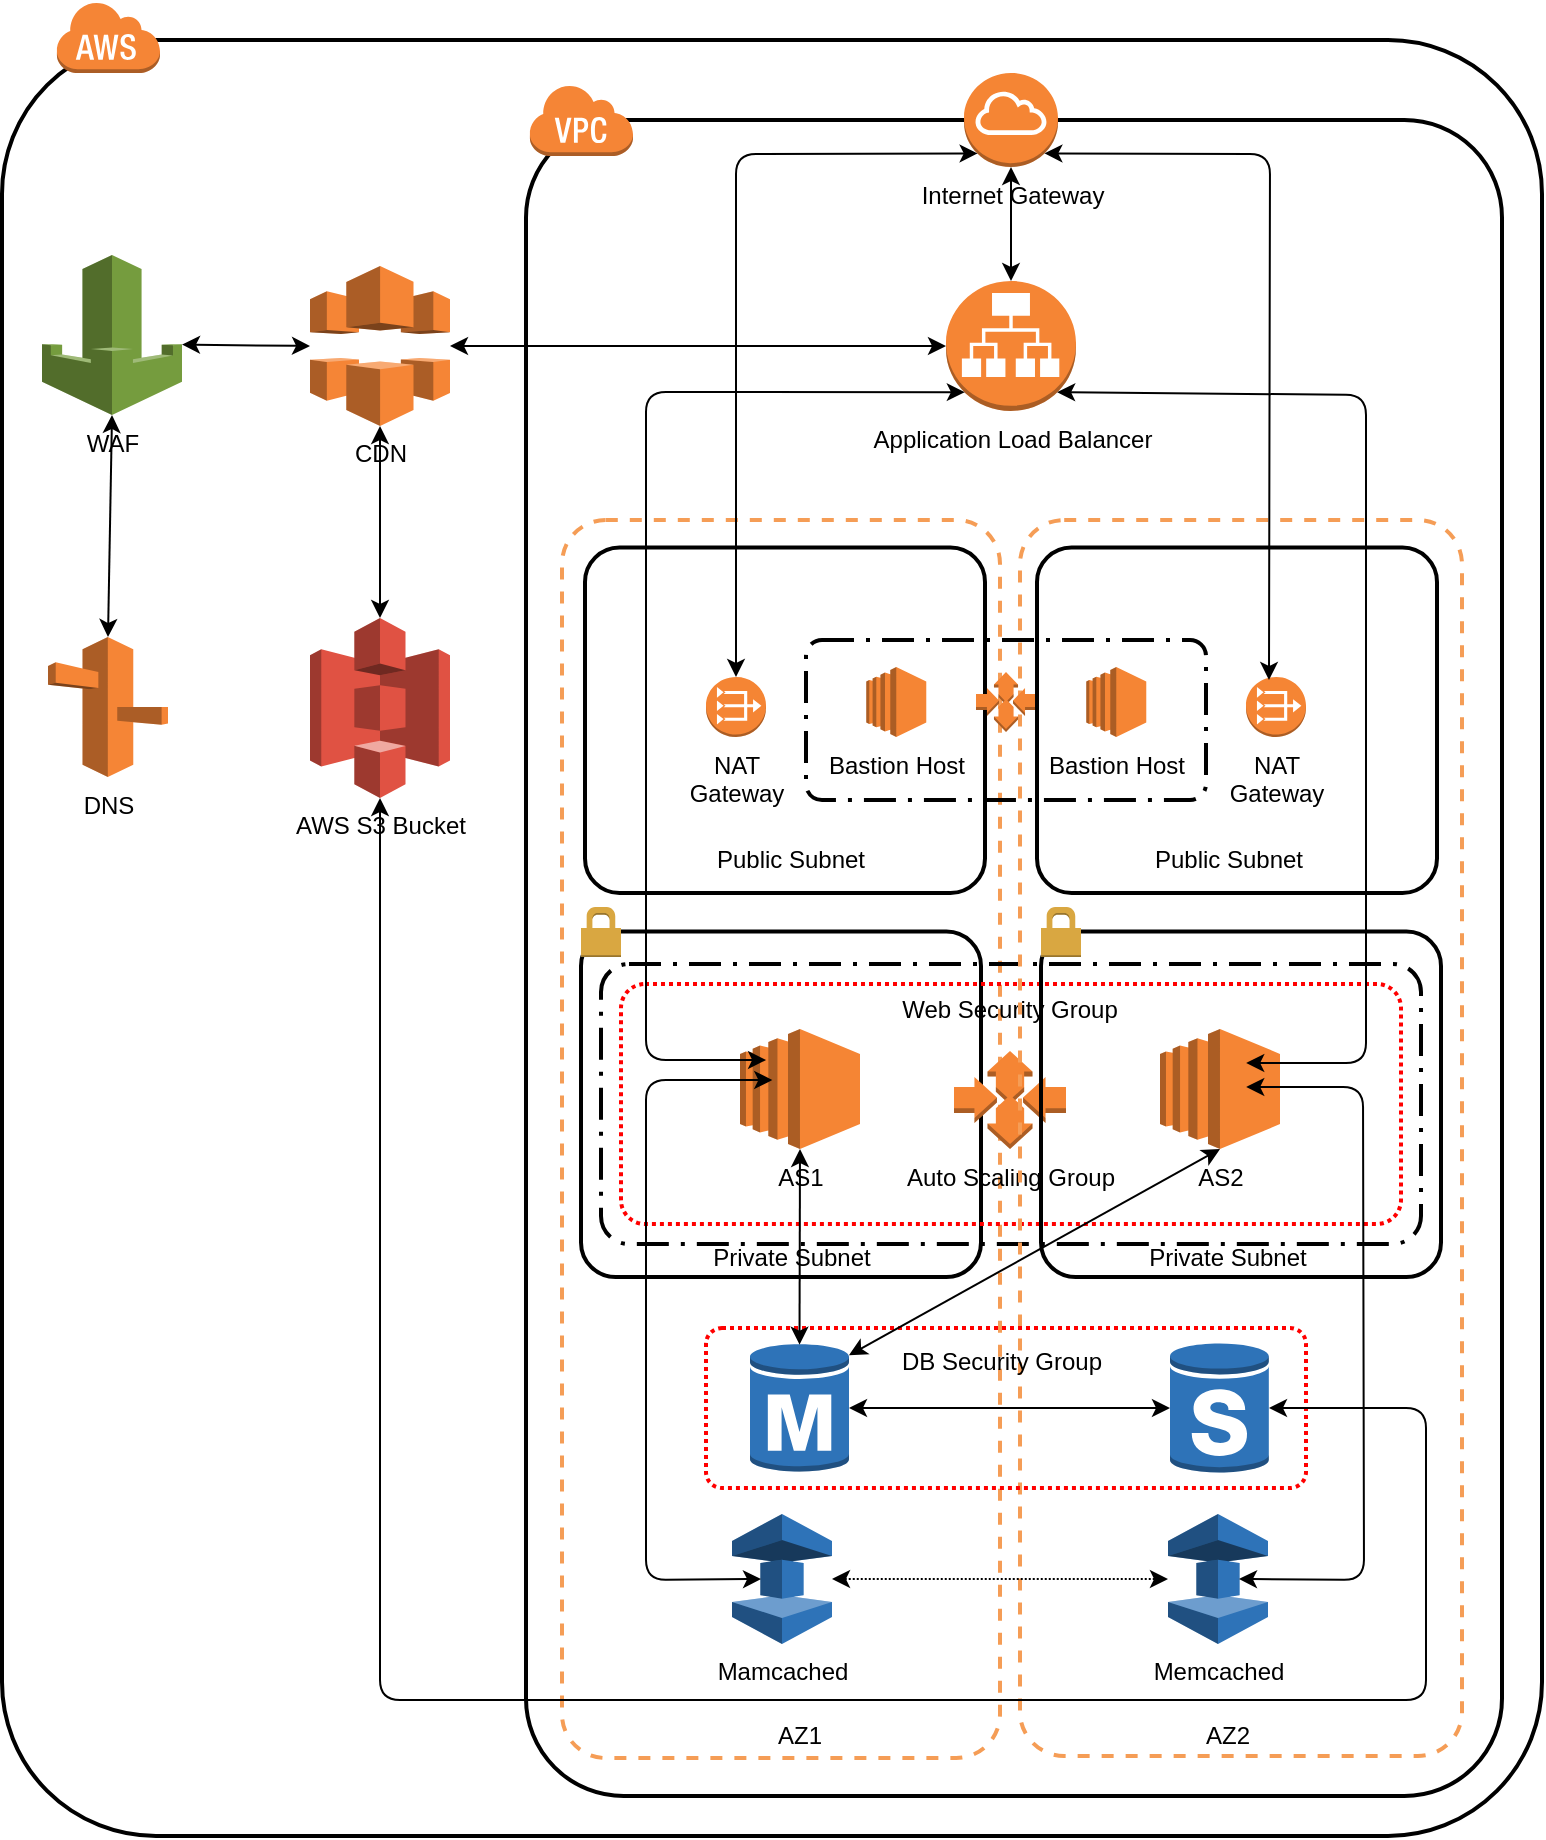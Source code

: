 <mxfile version="12.2.0" type="github" pages="1">
  <diagram id="5Zbl6CHWXgQttE_M9LcY" name="Initial Design">
    <mxGraphModel dx="971" dy="566" grid="1" gridSize="10" guides="1" tooltips="1" connect="1" arrows="1" fold="1" page="1" pageScale="1" pageWidth="827" pageHeight="1169" math="0" shadow="0">
      <root>
        <mxCell id="0"/>
        <mxCell id="1" parent="0"/>
        <mxCell id="sBRferpNnGwIkUoQVEfU-28" value="" style="rounded=1;arcSize=10;dashed=0;strokeColor=#000000;fillColor=none;gradientColor=none;strokeWidth=2;dashPattern=1 1;" vertex="1" parent="1">
          <mxGeometry x="319.5" y="463.773" width="200" height="172.727" as="geometry"/>
        </mxCell>
        <mxCell id="9e1VEklYufHi8k3glotA-36" value="" style="rounded=1;arcSize=10;dashed=0;strokeColor=#000000;fillColor=none;gradientColor=none;strokeWidth=2;dashPattern=1 1;" parent="1" vertex="1">
          <mxGeometry x="28" y="210" width="770" height="898" as="geometry"/>
        </mxCell>
        <mxCell id="9e1VEklYufHi8k3glotA-30" value="" style="rounded=1;arcSize=10;dashed=0;strokeColor=#000000;fillColor=none;gradientColor=none;strokeWidth=2;dashPattern=1 1;" parent="1" vertex="1">
          <mxGeometry x="290" y="250" width="488" height="838" as="geometry"/>
        </mxCell>
        <mxCell id="57lxgci6vz3q_mzFb29b-6" value="" style="rounded=1;arcSize=10;dashed=1;strokeColor=#F59D56;fillColor=none;gradientColor=none;strokeWidth=2;" parent="1" vertex="1">
          <mxGeometry x="308" y="450" width="219" height="619" as="geometry"/>
        </mxCell>
        <mxCell id="9e1VEklYufHi8k3glotA-11" value="" style="group" parent="1" vertex="1" connectable="0">
          <mxGeometry x="317.5" y="638.5" width="420" height="190" as="geometry"/>
        </mxCell>
        <mxCell id="9e1VEklYufHi8k3glotA-7" value="" style="rounded=1;arcSize=10;dashed=0;strokeColor=#000000;fillColor=none;gradientColor=none;strokeWidth=2;dashPattern=1 1;" parent="9e1VEklYufHi8k3glotA-11" vertex="1">
          <mxGeometry y="17.273" width="200" height="172.727" as="geometry"/>
        </mxCell>
        <mxCell id="9e1VEklYufHi8k3glotA-19" value="Private Subnet" style="text;html=1;strokeColor=none;fillColor=none;align=center;verticalAlign=middle;whiteSpace=wrap;rounded=0;dashed=1;dashPattern=1 1;" parent="9e1VEklYufHi8k3glotA-11" vertex="1">
          <mxGeometry x="60" y="170" width="90" height="20" as="geometry"/>
        </mxCell>
        <mxCell id="9e1VEklYufHi8k3glotA-42" value="" style="dashed=0;html=1;shape=mxgraph.aws3.permissions;fillColor=#D9A741;gradientColor=none;dashed=0;dashPattern=1 1;" parent="9e1VEklYufHi8k3glotA-11" vertex="1">
          <mxGeometry y="5" width="20" height="25" as="geometry"/>
        </mxCell>
        <mxCell id="57lxgci6vz3q_mzFb29b-4" value="AS1" style="outlineConnect=0;dashed=0;verticalLabelPosition=bottom;verticalAlign=top;align=center;html=1;shape=mxgraph.aws3.ec2;fillColor=#F58534;gradientColor=none;" parent="9e1VEklYufHi8k3glotA-11" vertex="1">
          <mxGeometry x="79.5" y="66" width="60" height="60" as="geometry"/>
        </mxCell>
        <mxCell id="57lxgci6vz3q_mzFb29b-8" value="AS2" style="outlineConnect=0;dashed=0;verticalLabelPosition=bottom;verticalAlign=top;align=center;html=1;shape=mxgraph.aws3.ec2;fillColor=#F58534;gradientColor=none;" parent="9e1VEklYufHi8k3glotA-11" vertex="1">
          <mxGeometry x="289.5" y="66" width="60" height="60" as="geometry"/>
        </mxCell>
        <mxCell id="57lxgci6vz3q_mzFb29b-15" value="" style="rounded=1;arcSize=10;dashed=1;strokeColor=#000000;fillColor=none;gradientColor=none;dashPattern=8 3 1 3;strokeWidth=2;" parent="9e1VEklYufHi8k3glotA-11" vertex="1">
          <mxGeometry x="10" y="33.5" width="410" height="140" as="geometry"/>
        </mxCell>
        <mxCell id="57lxgci6vz3q_mzFb29b-11" value="" style="rounded=1;arcSize=10;dashed=1;strokeColor=#ff0000;fillColor=none;gradientColor=none;dashPattern=1 1;strokeWidth=2;" parent="9e1VEklYufHi8k3glotA-11" vertex="1">
          <mxGeometry x="20" y="43.5" width="390" height="120" as="geometry"/>
        </mxCell>
        <mxCell id="57lxgci6vz3q_mzFb29b-16" value="Auto Scaling Group" style="outlineConnect=0;dashed=0;verticalLabelPosition=bottom;verticalAlign=top;align=center;html=1;shape=mxgraph.aws3.auto_scaling;fillColor=#F58534;gradientColor=none;dashPattern=1 1;" parent="9e1VEklYufHi8k3glotA-11" vertex="1">
          <mxGeometry x="186.5" y="77" width="56" height="49" as="geometry"/>
        </mxCell>
        <mxCell id="57lxgci6vz3q_mzFb29b-12" value="Web Security Group" style="text;html=1;strokeColor=none;fillColor=none;align=center;verticalAlign=middle;whiteSpace=wrap;rounded=0;dashed=1;dashPattern=1 1;" parent="9e1VEklYufHi8k3glotA-11" vertex="1">
          <mxGeometry x="152.5" y="46" width="124" height="20" as="geometry"/>
        </mxCell>
        <mxCell id="57lxgci6vz3q_mzFb29b-9" value="" style="rounded=1;arcSize=10;dashed=1;strokeColor=#F59D56;fillColor=none;gradientColor=none;strokeWidth=2;" parent="1" vertex="1">
          <mxGeometry x="537" y="450" width="221" height="618" as="geometry"/>
        </mxCell>
        <mxCell id="9e1VEklYufHi8k3glotA-13" value="" style="rounded=1;arcSize=10;dashed=0;strokeColor=#000000;fillColor=none;gradientColor=none;strokeWidth=2;dashPattern=1 1;" parent="1" vertex="1">
          <mxGeometry x="547.5" y="655.773" width="200" height="172.727" as="geometry"/>
        </mxCell>
        <mxCell id="57lxgci6vz3q_mzFb29b-29" value="" style="rounded=1;arcSize=10;dashed=1;strokeColor=#ff0000;fillColor=none;gradientColor=none;strokeWidth=2;dashPattern=1 1;" parent="1" vertex="1">
          <mxGeometry x="380" y="854" width="300" height="80" as="geometry"/>
        </mxCell>
        <mxCell id="57lxgci6vz3q_mzFb29b-7" value="AZ1" style="text;html=1;strokeColor=none;fillColor=none;align=center;verticalAlign=middle;whiteSpace=wrap;rounded=0;dashed=1;" parent="1" vertex="1">
          <mxGeometry x="406.5" y="1048" width="40" height="20" as="geometry"/>
        </mxCell>
        <mxCell id="57lxgci6vz3q_mzFb29b-10" value="AZ2" style="text;html=1;strokeColor=none;fillColor=none;align=center;verticalAlign=middle;whiteSpace=wrap;rounded=0;dashed=1;" parent="1" vertex="1">
          <mxGeometry x="621" y="1048" width="40" height="20" as="geometry"/>
        </mxCell>
        <mxCell id="57lxgci6vz3q_mzFb29b-19" value="Application Load Balancer" style="outlineConnect=0;dashed=0;verticalLabelPosition=bottom;verticalAlign=top;align=center;html=1;shape=mxgraph.aws3.application_load_balancer;fillColor=#F58534;gradientColor=none;dashPattern=1 1;" parent="1" vertex="1">
          <mxGeometry x="500" y="330.5" width="65" height="65" as="geometry"/>
        </mxCell>
        <mxCell id="57lxgci6vz3q_mzFb29b-22" value="" style="outlineConnect=0;dashed=0;verticalLabelPosition=bottom;verticalAlign=top;align=center;html=1;shape=mxgraph.aws3.rds_db_instance;fillColor=#2E73B8;gradientColor=none;dashPattern=1 1;" parent="1" vertex="1">
          <mxGeometry x="402" y="861" width="49.5" height="66" as="geometry"/>
        </mxCell>
        <mxCell id="57lxgci6vz3q_mzFb29b-28" value="" style="outlineConnect=0;dashed=0;verticalLabelPosition=bottom;verticalAlign=top;align=center;html=1;shape=mxgraph.aws3.rds_db_instance_standby_multi_az;fillColor=#2E73B8;gradientColor=none;" parent="1" vertex="1">
          <mxGeometry x="612" y="861" width="49.5" height="66" as="geometry"/>
        </mxCell>
        <mxCell id="57lxgci6vz3q_mzFb29b-30" value="DB Security Group" style="text;html=1;strokeColor=none;fillColor=none;align=center;verticalAlign=middle;whiteSpace=wrap;rounded=0;dashed=1;dashPattern=1 1;" parent="1" vertex="1">
          <mxGeometry x="463.5" y="861" width="128" height="20" as="geometry"/>
        </mxCell>
        <mxCell id="57lxgci6vz3q_mzFb29b-32" value="" style="endArrow=classic;startArrow=classic;html=1;exitX=1;exitY=0.5;exitDx=0;exitDy=0;exitPerimeter=0;entryX=0;entryY=0.5;entryDx=0;entryDy=0;entryPerimeter=0;" parent="1" source="57lxgci6vz3q_mzFb29b-22" target="57lxgci6vz3q_mzFb29b-28" edge="1">
          <mxGeometry width="50" height="50" relative="1" as="geometry">
            <mxPoint x="517" y="1049" as="sourcePoint"/>
            <mxPoint x="567" y="999" as="targetPoint"/>
          </mxGeometry>
        </mxCell>
        <mxCell id="57lxgci6vz3q_mzFb29b-33" value="" style="endArrow=classic;startArrow=classic;html=1;entryX=0.5;entryY=1;entryDx=0;entryDy=0;entryPerimeter=0;exitX=0.5;exitY=0.02;exitDx=0;exitDy=0;exitPerimeter=0;" parent="1" source="57lxgci6vz3q_mzFb29b-22" target="57lxgci6vz3q_mzFb29b-4" edge="1">
          <mxGeometry width="50" height="50" relative="1" as="geometry">
            <mxPoint x="277" y="959" as="sourcePoint"/>
            <mxPoint x="327" y="909" as="targetPoint"/>
          </mxGeometry>
        </mxCell>
        <mxCell id="57lxgci6vz3q_mzFb29b-34" value="" style="endArrow=classic;startArrow=classic;html=1;entryX=0.5;entryY=1;entryDx=0;entryDy=0;entryPerimeter=0;exitX=1;exitY=0.1;exitDx=0;exitDy=0;exitPerimeter=0;" parent="1" source="57lxgci6vz3q_mzFb29b-22" target="57lxgci6vz3q_mzFb29b-8" edge="1">
          <mxGeometry width="50" height="50" relative="1" as="geometry">
            <mxPoint x="227" y="989" as="sourcePoint"/>
            <mxPoint x="277" y="939" as="targetPoint"/>
          </mxGeometry>
        </mxCell>
        <mxCell id="57lxgci6vz3q_mzFb29b-35" value="CDN" style="outlineConnect=0;dashed=0;verticalLabelPosition=bottom;verticalAlign=top;align=center;html=1;shape=mxgraph.aws3.cloudfront;fillColor=#F58536;gradientColor=none;dashPattern=1 1;" parent="1" vertex="1">
          <mxGeometry x="182" y="323" width="70" height="80" as="geometry"/>
        </mxCell>
        <mxCell id="57lxgci6vz3q_mzFb29b-36" value="DNS" style="outlineConnect=0;dashed=0;verticalLabelPosition=bottom;verticalAlign=top;align=center;html=1;shape=mxgraph.aws3.route_53;fillColor=#F58536;gradientColor=none;dashPattern=1 1;" parent="1" vertex="1">
          <mxGeometry x="51" y="508.5" width="60" height="70" as="geometry"/>
        </mxCell>
        <mxCell id="57lxgci6vz3q_mzFb29b-38" value="AWS S3 Bucket" style="outlineConnect=0;dashed=0;verticalLabelPosition=bottom;verticalAlign=top;align=center;html=1;shape=mxgraph.aws3.s3;fillColor=#E05243;gradientColor=none;dashPattern=1 1;" parent="1" vertex="1">
          <mxGeometry x="182" y="499" width="70" height="90" as="geometry"/>
        </mxCell>
        <mxCell id="57lxgci6vz3q_mzFb29b-39" value="" style="endArrow=classic;startArrow=classic;html=1;entryX=0.5;entryY=1;entryDx=0;entryDy=0;entryPerimeter=0;exitX=0.5;exitY=0;exitDx=0;exitDy=0;exitPerimeter=0;" parent="1" source="57lxgci6vz3q_mzFb29b-38" target="57lxgci6vz3q_mzFb29b-35" edge="1">
          <mxGeometry width="50" height="50" relative="1" as="geometry">
            <mxPoint x="42" y="806" as="sourcePoint"/>
            <mxPoint x="92" y="756" as="targetPoint"/>
          </mxGeometry>
        </mxCell>
        <mxCell id="57lxgci6vz3q_mzFb29b-41" value="" style="endArrow=classic;startArrow=classic;html=1;exitX=1;exitY=0.5;exitDx=0;exitDy=0;exitPerimeter=0;entryX=0;entryY=0.5;entryDx=0;entryDy=0;entryPerimeter=0;" parent="1" source="57lxgci6vz3q_mzFb29b-35" target="57lxgci6vz3q_mzFb29b-19" edge="1">
          <mxGeometry width="50" height="50" relative="1" as="geometry">
            <mxPoint x="272" y="593" as="sourcePoint"/>
            <mxPoint x="322" y="543" as="targetPoint"/>
          </mxGeometry>
        </mxCell>
        <mxCell id="57lxgci6vz3q_mzFb29b-45" value="" style="dashed=0;html=1;shape=mxgraph.aws3.virtual_private_cloud;fillColor=#F58536;gradientColor=none;dashed=0;dashPattern=1 1;" parent="1" vertex="1">
          <mxGeometry x="291.5" y="232" width="52" height="36" as="geometry"/>
        </mxCell>
        <mxCell id="57lxgci6vz3q_mzFb29b-46" value="WAF" style="outlineConnect=0;dashed=0;verticalLabelPosition=bottom;verticalAlign=top;align=center;html=1;shape=mxgraph.aws3.waf;fillColor=#759C3E;gradientColor=none;dashPattern=1 1;" parent="1" vertex="1">
          <mxGeometry x="48" y="317.5" width="70" height="80" as="geometry"/>
        </mxCell>
        <mxCell id="57lxgci6vz3q_mzFb29b-47" value="" style="endArrow=classic;startArrow=classic;html=1;entryX=1;entryY=0.56;entryDx=0;entryDy=0;entryPerimeter=0;exitX=0;exitY=0.5;exitDx=0;exitDy=0;exitPerimeter=0;" parent="1" source="57lxgci6vz3q_mzFb29b-35" target="57lxgci6vz3q_mzFb29b-46" edge="1">
          <mxGeometry width="50" height="50" relative="1" as="geometry">
            <mxPoint x="-42" y="663" as="sourcePoint"/>
            <mxPoint x="8" y="613" as="targetPoint"/>
          </mxGeometry>
        </mxCell>
        <mxCell id="57lxgci6vz3q_mzFb29b-48" value="" style="endArrow=classic;startArrow=classic;html=1;entryX=0.5;entryY=1;entryDx=0;entryDy=0;entryPerimeter=0;exitX=0.5;exitY=0;exitDx=0;exitDy=0;exitPerimeter=0;" parent="1" source="57lxgci6vz3q_mzFb29b-36" target="57lxgci6vz3q_mzFb29b-46" edge="1">
          <mxGeometry width="50" height="50" relative="1" as="geometry">
            <mxPoint x="58" y="733" as="sourcePoint"/>
            <mxPoint x="108" y="683" as="targetPoint"/>
          </mxGeometry>
        </mxCell>
        <mxCell id="57lxgci6vz3q_mzFb29b-49" value="Internet Gateway" style="outlineConnect=0;dashed=0;verticalLabelPosition=bottom;verticalAlign=top;align=center;html=1;shape=mxgraph.aws3.internet_gateway;fillColor=#F58534;gradientColor=none;dashPattern=1 1;" parent="1" vertex="1">
          <mxGeometry x="509" y="226.5" width="47" height="47" as="geometry"/>
        </mxCell>
        <mxCell id="57lxgci6vz3q_mzFb29b-50" value="" style="endArrow=classic;startArrow=classic;html=1;exitX=0.5;exitY=0;exitDx=0;exitDy=0;exitPerimeter=0;entryX=0.5;entryY=1;entryDx=0;entryDy=0;entryPerimeter=0;" parent="1" source="57lxgci6vz3q_mzFb29b-19" target="57lxgci6vz3q_mzFb29b-49" edge="1">
          <mxGeometry width="50" height="50" relative="1" as="geometry">
            <mxPoint x="538" y="586" as="sourcePoint"/>
            <mxPoint x="588" y="536" as="targetPoint"/>
          </mxGeometry>
        </mxCell>
        <mxCell id="9e1VEklYufHi8k3glotA-20" value="Private Subnet" style="text;html=1;strokeColor=none;fillColor=none;align=center;verticalAlign=middle;whiteSpace=wrap;rounded=0;dashed=1;dashPattern=1 1;" parent="1" vertex="1">
          <mxGeometry x="596" y="808.5" width="90" height="20" as="geometry"/>
        </mxCell>
        <mxCell id="9e1VEklYufHi8k3glotA-41" value="" style="dashed=0;html=1;shape=mxgraph.aws3.permissions;fillColor=#D9A741;gradientColor=none;dashed=0;dashPattern=1 1;" parent="1" vertex="1">
          <mxGeometry x="547.5" y="643.5" width="20" height="25" as="geometry"/>
        </mxCell>
        <mxCell id="9e1VEklYufHi8k3glotA-37" value="" style="dashed=0;html=1;shape=mxgraph.aws3.cloud;fillColor=#F58536;gradientColor=none;dashed=0;dashPattern=1 1;" parent="1" vertex="1">
          <mxGeometry x="55" y="190.5" width="52" height="36" as="geometry"/>
        </mxCell>
        <mxCell id="sBRferpNnGwIkUoQVEfU-11" value="Mamcached" style="outlineConnect=0;dashed=0;verticalLabelPosition=bottom;verticalAlign=top;align=center;html=1;shape=mxgraph.aws3.elasticache;fillColor=#2E73B8;gradientColor=none;" vertex="1" parent="1">
          <mxGeometry x="393" y="947" width="50" height="65" as="geometry"/>
        </mxCell>
        <mxCell id="sBRferpNnGwIkUoQVEfU-12" value="" style="group" vertex="1" connectable="0" parent="1">
          <mxGeometry x="319.5" y="448.5" width="426" height="190" as="geometry"/>
        </mxCell>
        <mxCell id="sBRferpNnGwIkUoQVEfU-3" value="Public Subnet" style="text;html=1;strokeColor=none;fillColor=none;align=center;verticalAlign=middle;whiteSpace=wrap;rounded=0;dashed=1;dashPattern=1 1;" vertex="1" parent="sBRferpNnGwIkUoQVEfU-12">
          <mxGeometry x="50.5" y="161.5" width="105" height="20" as="geometry"/>
        </mxCell>
        <mxCell id="sBRferpNnGwIkUoQVEfU-9" value="NAT &lt;br&gt;Gateway" style="outlineConnect=0;dashed=0;verticalLabelPosition=bottom;verticalAlign=top;align=center;html=1;shape=mxgraph.aws3.vpc_nat_gateway;fillColor=#F58534;gradientColor=none;" vertex="1" parent="sBRferpNnGwIkUoQVEfU-12">
          <mxGeometry x="60.5" y="80" width="30" height="30" as="geometry"/>
        </mxCell>
        <mxCell id="sBRferpNnGwIkUoQVEfU-10" value="Bastion Host" style="outlineConnect=0;dashed=0;verticalLabelPosition=bottom;verticalAlign=top;align=center;html=1;shape=mxgraph.aws3.ec2;fillColor=#F58534;gradientColor=none;" vertex="1" parent="sBRferpNnGwIkUoQVEfU-12">
          <mxGeometry x="250.634" y="75" width="30" height="35" as="geometry"/>
        </mxCell>
        <mxCell id="sBRferpNnGwIkUoQVEfU-21" value="" style="endArrow=classic;startArrow=classic;html=1;entryX=0.855;entryY=0.855;entryDx=0;entryDy=0;entryPerimeter=0;exitX=0.513;exitY=0.421;exitDx=0;exitDy=0;exitPerimeter=0;" edge="1" parent="sBRferpNnGwIkUoQVEfU-12" target="57lxgci6vz3q_mzFb29b-19">
          <mxGeometry width="50" height="50" relative="1" as="geometry">
            <mxPoint x="330.6" y="272.991" as="sourcePoint"/>
            <mxPoint x="549.925" y="-60.925" as="targetPoint"/>
            <Array as="points">
              <mxPoint x="390.5" y="273"/>
              <mxPoint x="390.5" y="-61"/>
            </Array>
          </mxGeometry>
        </mxCell>
        <mxCell id="sBRferpNnGwIkUoQVEfU-23" value="Bastion Host" style="outlineConnect=0;dashed=0;verticalLabelPosition=bottom;verticalAlign=top;align=center;html=1;shape=mxgraph.aws3.ec2;fillColor=#F58534;gradientColor=none;" vertex="1" parent="sBRferpNnGwIkUoQVEfU-12">
          <mxGeometry x="140.634" y="75" width="30" height="35" as="geometry"/>
        </mxCell>
        <mxCell id="sBRferpNnGwIkUoQVEfU-24" value="NAT&lt;br&gt;Gateway" style="outlineConnect=0;dashed=0;verticalLabelPosition=bottom;verticalAlign=top;align=center;html=1;shape=mxgraph.aws3.vpc_nat_gateway;fillColor=#F58534;gradientColor=none;" vertex="1" parent="sBRferpNnGwIkUoQVEfU-12">
          <mxGeometry x="330.5" y="80" width="30" height="30" as="geometry"/>
        </mxCell>
        <mxCell id="sBRferpNnGwIkUoQVEfU-25" value="" style="outlineConnect=0;dashed=0;verticalLabelPosition=bottom;verticalAlign=top;align=center;html=1;shape=mxgraph.aws3.auto_scaling;fillColor=#F58534;gradientColor=none;dashPattern=1 1;" vertex="1" parent="sBRferpNnGwIkUoQVEfU-12">
          <mxGeometry x="195.5" y="77.5" width="30" height="30" as="geometry"/>
        </mxCell>
        <mxCell id="sBRferpNnGwIkUoQVEfU-14" value="Memcached" style="outlineConnect=0;dashed=0;verticalLabelPosition=bottom;verticalAlign=top;align=center;html=1;shape=mxgraph.aws3.elasticache;fillColor=#2E73B8;gradientColor=none;" vertex="1" parent="1">
          <mxGeometry x="611" y="947" width="50" height="65" as="geometry"/>
        </mxCell>
        <mxCell id="sBRferpNnGwIkUoQVEfU-15" value="" style="endArrow=classic;startArrow=classic;html=1;dashed=1;dashPattern=1 1;" edge="1" parent="1" source="sBRferpNnGwIkUoQVEfU-11" target="sBRferpNnGwIkUoQVEfU-14">
          <mxGeometry width="50" height="50" relative="1" as="geometry">
            <mxPoint x="480" y="1010" as="sourcePoint"/>
            <mxPoint x="530" y="960" as="targetPoint"/>
          </mxGeometry>
        </mxCell>
        <mxCell id="sBRferpNnGwIkUoQVEfU-17" value="" style="endArrow=classic;startArrow=classic;html=1;entryX=0.29;entryY=0.5;entryDx=0;entryDy=0;entryPerimeter=0;exitX=0.194;exitY=0.4;exitDx=0;exitDy=0;exitPerimeter=0;" edge="1" parent="1" source="57lxgci6vz3q_mzFb29b-11" target="sBRferpNnGwIkUoQVEfU-11">
          <mxGeometry width="50" height="50" relative="1" as="geometry">
            <mxPoint x="330" y="1020" as="sourcePoint"/>
            <mxPoint x="380" y="970" as="targetPoint"/>
            <Array as="points">
              <mxPoint x="350" y="730"/>
              <mxPoint x="350" y="980"/>
            </Array>
          </mxGeometry>
        </mxCell>
        <mxCell id="sBRferpNnGwIkUoQVEfU-18" value="" style="endArrow=classic;startArrow=classic;html=1;entryX=0.71;entryY=0.5;entryDx=0;entryDy=0;entryPerimeter=0;exitX=0.513;exitY=0.45;exitDx=0;exitDy=0;exitPerimeter=0;" edge="1" parent="1" source="9e1VEklYufHi8k3glotA-13" target="sBRferpNnGwIkUoQVEfU-14">
          <mxGeometry width="50" height="50" relative="1" as="geometry">
            <mxPoint x="766.11" y="733.428" as="sourcePoint"/>
            <mxPoint x="766" y="983" as="targetPoint"/>
            <Array as="points">
              <mxPoint x="708.5" y="733.5"/>
              <mxPoint x="709" y="980"/>
            </Array>
          </mxGeometry>
        </mxCell>
        <mxCell id="sBRferpNnGwIkUoQVEfU-19" value="" style="endArrow=classic;startArrow=classic;html=1;entryX=1;entryY=0.5;entryDx=0;entryDy=0;entryPerimeter=0;exitX=0.5;exitY=1;exitDx=0;exitDy=0;exitPerimeter=0;" edge="1" parent="1" source="57lxgci6vz3q_mzFb29b-38" target="57lxgci6vz3q_mzFb29b-28">
          <mxGeometry width="50" height="50" relative="1" as="geometry">
            <mxPoint x="150" y="840" as="sourcePoint"/>
            <mxPoint x="200" y="790" as="targetPoint"/>
            <Array as="points">
              <mxPoint x="217" y="1040"/>
              <mxPoint x="740" y="1040"/>
              <mxPoint x="740" y="894"/>
            </Array>
          </mxGeometry>
        </mxCell>
        <mxCell id="sBRferpNnGwIkUoQVEfU-20" value="" style="endArrow=classic;startArrow=classic;html=1;entryX=0.145;entryY=0.855;entryDx=0;entryDy=0;entryPerimeter=0;exitX=0.186;exitY=0.317;exitDx=0;exitDy=0;exitPerimeter=0;" edge="1" parent="1" source="57lxgci6vz3q_mzFb29b-11" target="57lxgci6vz3q_mzFb29b-19">
          <mxGeometry width="50" height="50" relative="1" as="geometry">
            <mxPoint x="400" y="730" as="sourcePoint"/>
            <mxPoint x="420" y="380" as="targetPoint"/>
            <Array as="points">
              <mxPoint x="350" y="720"/>
              <mxPoint x="350" y="386"/>
            </Array>
          </mxGeometry>
        </mxCell>
        <mxCell id="sBRferpNnGwIkUoQVEfU-22" value="" style="endArrow=classic;startArrow=classic;html=1;exitX=0.5;exitY=0;exitDx=0;exitDy=0;exitPerimeter=0;entryX=0.145;entryY=0.855;entryDx=0;entryDy=0;entryPerimeter=0;" edge="1" parent="1" source="sBRferpNnGwIkUoQVEfU-9" target="57lxgci6vz3q_mzFb29b-49">
          <mxGeometry width="50" height="50" relative="1" as="geometry">
            <mxPoint x="400" y="450" as="sourcePoint"/>
            <mxPoint x="450" y="400" as="targetPoint"/>
            <Array as="points">
              <mxPoint x="395" y="267"/>
            </Array>
          </mxGeometry>
        </mxCell>
        <mxCell id="sBRferpNnGwIkUoQVEfU-26" value="" style="rounded=1;arcSize=10;dashed=1;strokeColor=#000000;fillColor=none;gradientColor=none;dashPattern=8 3 1 3;strokeWidth=2;" vertex="1" parent="1">
          <mxGeometry x="430" y="510" width="200" height="80" as="geometry"/>
        </mxCell>
        <mxCell id="sBRferpNnGwIkUoQVEfU-27" value="" style="endArrow=classic;startArrow=classic;html=1;exitX=0.5;exitY=0;exitDx=0;exitDy=0;exitPerimeter=0;entryX=0.855;entryY=0.855;entryDx=0;entryDy=0;entryPerimeter=0;" edge="1" parent="1" target="57lxgci6vz3q_mzFb29b-49">
          <mxGeometry width="50" height="50" relative="1" as="geometry">
            <mxPoint x="661.5" y="530" as="sourcePoint"/>
            <mxPoint x="782.315" y="268.185" as="targetPoint"/>
            <Array as="points">
              <mxPoint x="662" y="267"/>
            </Array>
          </mxGeometry>
        </mxCell>
        <mxCell id="sBRferpNnGwIkUoQVEfU-29" value="" style="rounded=1;arcSize=10;dashed=0;strokeColor=#000000;fillColor=none;gradientColor=none;strokeWidth=2;dashPattern=1 1;" vertex="1" parent="1">
          <mxGeometry x="545.5" y="463.773" width="200" height="172.727" as="geometry"/>
        </mxCell>
        <mxCell id="sBRferpNnGwIkUoQVEfU-30" value="Public Subnet" style="text;html=1;strokeColor=none;fillColor=none;align=center;verticalAlign=middle;whiteSpace=wrap;rounded=0;dashed=1;dashPattern=1 1;" vertex="1" parent="1">
          <mxGeometry x="588.5" y="610" width="105" height="20" as="geometry"/>
        </mxCell>
      </root>
    </mxGraphModel>
  </diagram>
</mxfile>

